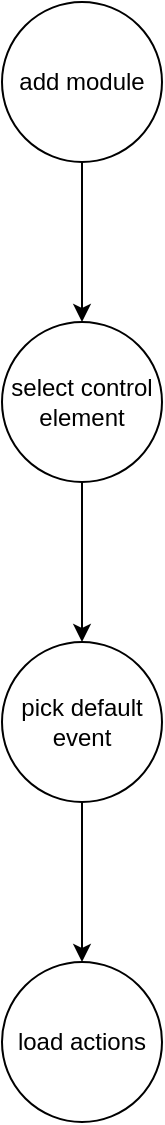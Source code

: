 <mxfile version="11.1.4" type="device"><diagram id="6L7tghgnBee7W7i77VSy" name="JSON"><mxGraphModel dx="1024" dy="604" grid="1" gridSize="10" guides="1" tooltips="1" connect="1" arrows="1" fold="1" page="1" pageScale="1" pageWidth="827" pageHeight="1169" math="0" shadow="0"><root><mxCell id="0"/><mxCell id="1" parent="0"/><mxCell id="fn2BIg1D-tBHKFw7LPOy-3" value="" style="edgeStyle=orthogonalEdgeStyle;rounded=0;orthogonalLoop=1;jettySize=auto;html=1;" edge="1" parent="1" source="fn2BIg1D-tBHKFw7LPOy-1" target="fn2BIg1D-tBHKFw7LPOy-2"><mxGeometry relative="1" as="geometry"/></mxCell><mxCell id="fn2BIg1D-tBHKFw7LPOy-1" value="add module" style="ellipse;whiteSpace=wrap;html=1;aspect=fixed;" vertex="1" parent="1"><mxGeometry x="60" y="40" width="80" height="80" as="geometry"/></mxCell><mxCell id="fn2BIg1D-tBHKFw7LPOy-5" value="" style="edgeStyle=orthogonalEdgeStyle;rounded=0;orthogonalLoop=1;jettySize=auto;html=1;" edge="1" parent="1" source="fn2BIg1D-tBHKFw7LPOy-2" target="fn2BIg1D-tBHKFw7LPOy-4"><mxGeometry relative="1" as="geometry"/></mxCell><mxCell id="fn2BIg1D-tBHKFw7LPOy-2" value="select control element" style="ellipse;whiteSpace=wrap;html=1;aspect=fixed;" vertex="1" parent="1"><mxGeometry x="60" y="200" width="80" height="80" as="geometry"/></mxCell><mxCell id="fn2BIg1D-tBHKFw7LPOy-7" value="" style="edgeStyle=orthogonalEdgeStyle;rounded=0;orthogonalLoop=1;jettySize=auto;html=1;" edge="1" parent="1" source="fn2BIg1D-tBHKFw7LPOy-4" target="fn2BIg1D-tBHKFw7LPOy-6"><mxGeometry relative="1" as="geometry"/></mxCell><mxCell id="fn2BIg1D-tBHKFw7LPOy-4" value="pick default event" style="ellipse;whiteSpace=wrap;html=1;aspect=fixed;" vertex="1" parent="1"><mxGeometry x="60" y="360" width="80" height="80" as="geometry"/></mxCell><mxCell id="fn2BIg1D-tBHKFw7LPOy-6" value="load actions" style="ellipse;whiteSpace=wrap;html=1;aspect=fixed;" vertex="1" parent="1"><mxGeometry x="60" y="520" width="80" height="80" as="geometry"/></mxCell></root></mxGraphModel></diagram></mxfile>